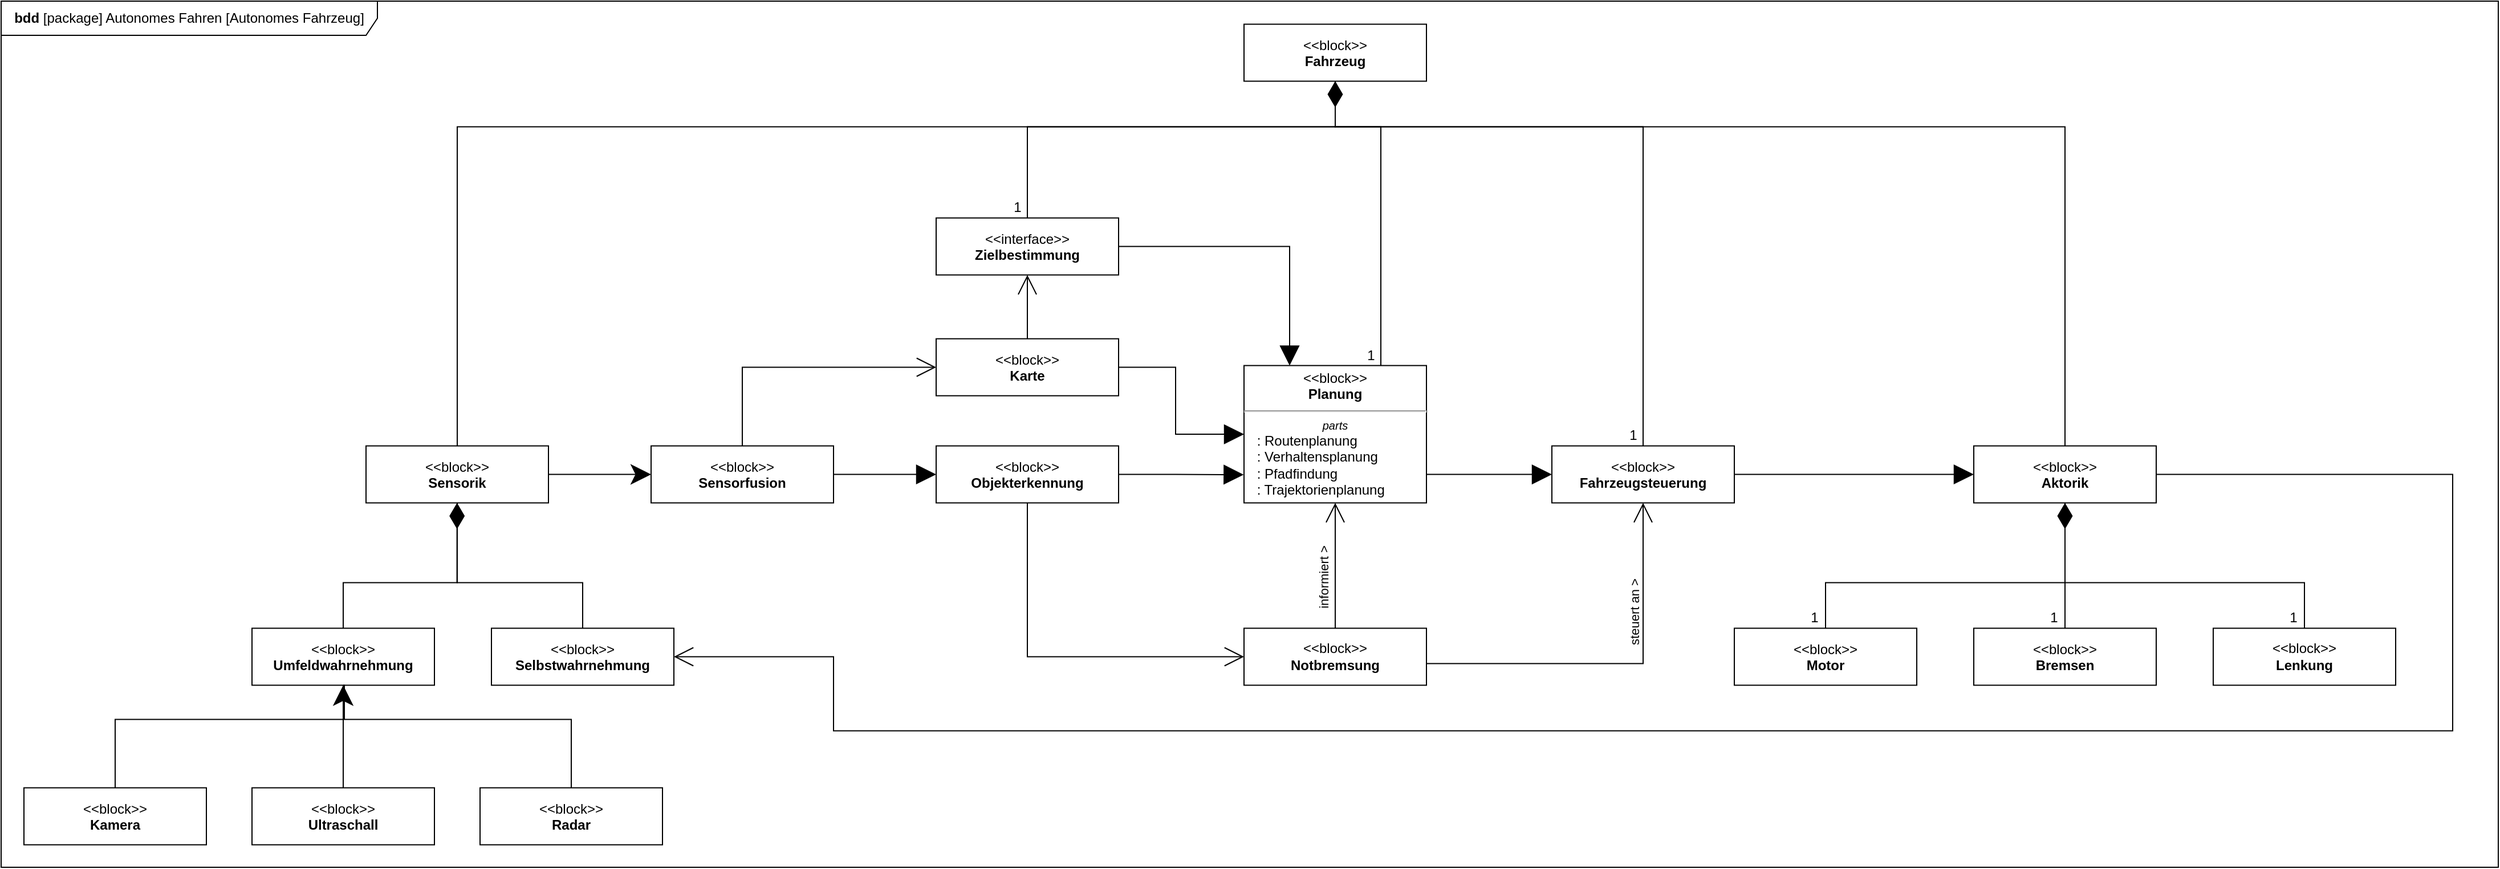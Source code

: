 <mxfile version="22.1.18" type="device">
  <diagram id="bMepcJKHhawCyAvMjVsu" name="v2">
    <mxGraphModel dx="3607" dy="1188" grid="1" gridSize="10" guides="1" tooltips="1" connect="1" arrows="1" fold="1" page="1" pageScale="1" pageWidth="850" pageHeight="1100" math="0" shadow="0">
      <root>
        <mxCell id="0" />
        <mxCell id="1" parent="0" />
        <mxCell id="xGJjlxiRfiB6k2hYQBMe-21" style="edgeStyle=orthogonalEdgeStyle;rounded=0;orthogonalLoop=1;jettySize=auto;html=1;exitX=1;exitY=0.5;exitDx=0;exitDy=0;entryX=0;entryY=0.5;entryDx=0;entryDy=0;endSize=15;endArrow=block;endFill=1;" parent="1" source="xGJjlxiRfiB6k2hYQBMe-2" target="xGJjlxiRfiB6k2hYQBMe-10" edge="1">
          <mxGeometry relative="1" as="geometry" />
        </mxCell>
        <mxCell id="J9VCgambrHtC4VQbxY_9-2" style="edgeStyle=orthogonalEdgeStyle;rounded=0;orthogonalLoop=1;jettySize=auto;html=1;exitX=0.5;exitY=0;exitDx=0;exitDy=0;entryX=0;entryY=0.5;entryDx=0;entryDy=0;endSize=15;endArrow=open;endFill=0;" parent="1" source="xGJjlxiRfiB6k2hYQBMe-2" target="xGJjlxiRfiB6k2hYQBMe-7" edge="1">
          <mxGeometry relative="1" as="geometry">
            <Array as="points">
              <mxPoint x="-1040" y="331.25" />
            </Array>
          </mxGeometry>
        </mxCell>
        <mxCell id="xGJjlxiRfiB6k2hYQBMe-2" value="&lt;p&gt;&amp;lt;&amp;lt;block&amp;gt;&amp;gt;&lt;br&gt;&lt;b&gt;Sensorfusion&lt;/b&gt;&lt;br&gt;&lt;/p&gt;" style="shape=rect;html=1;overflow=fill;whiteSpace=wrap;align=center;" parent="1" vertex="1">
          <mxGeometry x="-1120" y="400.25" width="160" height="50" as="geometry" />
        </mxCell>
        <mxCell id="J9VCgambrHtC4VQbxY_9-14" style="edgeStyle=orthogonalEdgeStyle;rounded=0;orthogonalLoop=1;jettySize=auto;html=1;exitX=0.5;exitY=0;exitDx=0;exitDy=0;endArrow=none;endFill=0;" parent="1" source="xGJjlxiRfiB6k2hYQBMe-3" edge="1">
          <mxGeometry relative="1" as="geometry">
            <mxPoint x="-1290" y="450.25" as="targetPoint" />
            <Array as="points">
              <mxPoint x="-1180" y="520.25" />
              <mxPoint x="-1290" y="520.25" />
            </Array>
          </mxGeometry>
        </mxCell>
        <mxCell id="xGJjlxiRfiB6k2hYQBMe-3" value="&lt;p&gt;&amp;lt;&amp;lt;block&amp;gt;&amp;gt;&lt;br&gt;&lt;b&gt;Selbstwahrnehmung&lt;/b&gt;&lt;/p&gt;&lt;p&gt;&lt;b&gt;{abstract}&lt;/b&gt;&lt;/p&gt;" style="shape=rect;html=1;overflow=fill;whiteSpace=wrap;align=center;" parent="1" vertex="1">
          <mxGeometry x="-1260" y="560.25" width="160" height="50" as="geometry" />
        </mxCell>
        <mxCell id="xGJjlxiRfiB6k2hYQBMe-4" value="&lt;p&gt;&amp;lt;&amp;lt;block&amp;gt;&amp;gt;&lt;br&gt;&lt;b&gt;Umfeldwahrnehmung&lt;/b&gt;&lt;/p&gt;" style="shape=rect;html=1;overflow=fill;whiteSpace=wrap;align=center;" parent="1" vertex="1">
          <mxGeometry x="-1470" y="560.25" width="160" height="50" as="geometry" />
        </mxCell>
        <mxCell id="J9VCgambrHtC4VQbxY_9-15" style="edgeStyle=orthogonalEdgeStyle;rounded=0;orthogonalLoop=1;jettySize=auto;html=1;exitX=0.5;exitY=0;exitDx=0;exitDy=0;entryX=0.5;entryY=1;entryDx=0;entryDy=0;endSize=15;" parent="1" source="xGJjlxiRfiB6k2hYQBMe-5" target="xGJjlxiRfiB6k2hYQBMe-4" edge="1">
          <mxGeometry relative="1" as="geometry">
            <Array as="points">
              <mxPoint x="-1390" y="630.25" />
              <mxPoint x="-1390" y="630.25" />
            </Array>
          </mxGeometry>
        </mxCell>
        <mxCell id="xGJjlxiRfiB6k2hYQBMe-5" value="&lt;p&gt;&amp;lt;&amp;lt;block&amp;gt;&amp;gt;&lt;br&gt;&lt;b&gt;Ultraschall&lt;/b&gt;&lt;/p&gt;" style="shape=rect;html=1;overflow=fill;whiteSpace=wrap;align=center;" parent="1" vertex="1">
          <mxGeometry x="-1470" y="700.25" width="160" height="50" as="geometry" />
        </mxCell>
        <mxCell id="xGJjlxiRfiB6k2hYQBMe-9" style="edgeStyle=orthogonalEdgeStyle;rounded=0;orthogonalLoop=1;jettySize=auto;html=1;exitX=1;exitY=0.5;exitDx=0;exitDy=0;entryX=0;entryY=0.5;entryDx=0;entryDy=0;endSize=15;" parent="1" source="xGJjlxiRfiB6k2hYQBMe-6" target="xGJjlxiRfiB6k2hYQBMe-2" edge="1">
          <mxGeometry relative="1" as="geometry" />
        </mxCell>
        <mxCell id="xGJjlxiRfiB6k2hYQBMe-6" value="&lt;p&gt;&amp;lt;&amp;lt;block&amp;gt;&amp;gt;&lt;br&gt;&lt;b&gt;Sensorik&lt;/b&gt;&lt;/p&gt;" style="shape=rect;html=1;overflow=fill;whiteSpace=wrap;align=center;" parent="1" vertex="1">
          <mxGeometry x="-1370" y="400.25" width="160" height="50" as="geometry" />
        </mxCell>
        <mxCell id="J9VCgambrHtC4VQbxY_9-41" style="edgeStyle=orthogonalEdgeStyle;rounded=0;orthogonalLoop=1;jettySize=auto;html=1;exitX=1;exitY=0.5;exitDx=0;exitDy=0;endSize=15;endArrow=block;endFill=1;" parent="1" source="xGJjlxiRfiB6k2hYQBMe-7" target="xGJjlxiRfiB6k2hYQBMe-13" edge="1">
          <mxGeometry relative="1" as="geometry" />
        </mxCell>
        <mxCell id="J9VCgambrHtC4VQbxY_9-57" style="edgeStyle=orthogonalEdgeStyle;rounded=0;orthogonalLoop=1;jettySize=auto;html=1;exitX=0.5;exitY=0;exitDx=0;exitDy=0;entryX=0.5;entryY=1;entryDx=0;entryDy=0;endSize=15;endArrow=open;endFill=0;" parent="1" source="xGJjlxiRfiB6k2hYQBMe-7" target="xGJjlxiRfiB6k2hYQBMe-28" edge="1">
          <mxGeometry relative="1" as="geometry" />
        </mxCell>
        <mxCell id="xGJjlxiRfiB6k2hYQBMe-7" value="&lt;p&gt;&amp;lt;&amp;lt;block&amp;gt;&amp;gt;&lt;br&gt;&lt;b&gt;Karte&lt;/b&gt;&lt;br&gt;&lt;/p&gt;" style="shape=rect;html=1;overflow=fill;whiteSpace=wrap;align=center;" parent="1" vertex="1">
          <mxGeometry x="-870" y="306.25" width="160" height="50" as="geometry" />
        </mxCell>
        <mxCell id="xGJjlxiRfiB6k2hYQBMe-10" value="&lt;p&gt;&amp;lt;&amp;lt;block&amp;gt;&amp;gt;&lt;br&gt;&lt;b&gt;Objekterkennung&lt;/b&gt;&lt;br&gt;&lt;/p&gt;" style="shape=rect;html=1;overflow=fill;whiteSpace=wrap;align=center;" parent="1" vertex="1">
          <mxGeometry x="-870" y="400.25" width="160" height="50" as="geometry" />
        </mxCell>
        <mxCell id="xGJjlxiRfiB6k2hYQBMe-17" style="edgeStyle=orthogonalEdgeStyle;rounded=0;orthogonalLoop=1;jettySize=auto;html=1;exitX=1;exitY=0.5;exitDx=0;exitDy=0;entryX=0;entryY=0.5;entryDx=0;entryDy=0;endSize=15;endArrow=block;endFill=1;" parent="1" source="xGJjlxiRfiB6k2hYQBMe-13" target="xGJjlxiRfiB6k2hYQBMe-15" edge="1">
          <mxGeometry relative="1" as="geometry">
            <Array as="points">
              <mxPoint x="-440" y="425.25" />
            </Array>
          </mxGeometry>
        </mxCell>
        <mxCell id="J9VCgambrHtC4VQbxY_9-50" style="edgeStyle=orthogonalEdgeStyle;rounded=0;orthogonalLoop=1;jettySize=auto;html=1;exitX=0.75;exitY=0;exitDx=0;exitDy=0;entryX=0.5;entryY=1;entryDx=0;entryDy=0;" parent="1" source="xGJjlxiRfiB6k2hYQBMe-13" target="J9VCgambrHtC4VQbxY_9-42" edge="1">
          <mxGeometry relative="1" as="geometry">
            <Array as="points">
              <mxPoint x="-480" y="120.25" />
              <mxPoint x="-520" y="120.25" />
            </Array>
          </mxGeometry>
        </mxCell>
        <mxCell id="xGJjlxiRfiB6k2hYQBMe-13" value="&lt;p style=&quot;margin:0px;margin-top:4px;text-align:center;&quot;&gt;&amp;lt;&amp;lt;block&amp;gt;&amp;gt;&lt;br&gt;&lt;b&gt;Planung&lt;/b&gt;&lt;br&gt;&lt;/p&gt;&lt;hr&gt;&lt;p style=&quot;font-size:10px;margin:0px;text-align:center;&quot;&gt;&lt;i&gt;parts&lt;/i&gt;&lt;/p&gt;&lt;p style=&quot;margin:0px;margin-left:8px;text-align:left;&quot;&gt;&amp;nbsp;: Routenplanung&lt;/p&gt;&lt;p style=&quot;margin:0px;margin-left:8px;text-align:left;&quot;&gt;&amp;nbsp;: Verhaltensplanung&lt;br&gt;&lt;/p&gt;&lt;p style=&quot;margin:0px;margin-left:8px;text-align:left;&quot;&gt;&amp;nbsp;: Pfadfindung&lt;/p&gt;&lt;p style=&quot;margin:0px;margin-left:8px;text-align:left;&quot;&gt;&amp;nbsp;: Trajektorienplanung&lt;br&gt;&lt;/p&gt;&lt;p style=&quot;margin:0px;margin-left:8px;text-align:left;&quot;&gt;&lt;br&gt;&lt;/p&gt;&lt;p style=&quot;margin:0px;margin-left:8px;text-align:left;&quot;&gt;&lt;br&gt;&lt;/p&gt;" style="shape=rect;html=1;overflow=fill;verticalAlign=top;align=left;whiteSpace=wrap;" parent="1" vertex="1">
          <mxGeometry x="-600" y="329.75" width="160" height="120.5" as="geometry" />
        </mxCell>
        <mxCell id="J9VCgambrHtC4VQbxY_9-30" style="edgeStyle=orthogonalEdgeStyle;rounded=0;orthogonalLoop=1;jettySize=auto;html=1;exitX=1;exitY=0.5;exitDx=0;exitDy=0;entryX=0;entryY=0.5;entryDx=0;entryDy=0;endSize=15;endArrow=block;endFill=1;" parent="1" source="xGJjlxiRfiB6k2hYQBMe-15" target="xGJjlxiRfiB6k2hYQBMe-16" edge="1">
          <mxGeometry relative="1" as="geometry" />
        </mxCell>
        <mxCell id="J9VCgambrHtC4VQbxY_9-49" style="edgeStyle=orthogonalEdgeStyle;rounded=0;orthogonalLoop=1;jettySize=auto;html=1;exitX=0.5;exitY=0;exitDx=0;exitDy=0;entryX=0.5;entryY=1;entryDx=0;entryDy=0;" parent="1" source="xGJjlxiRfiB6k2hYQBMe-15" target="J9VCgambrHtC4VQbxY_9-42" edge="1">
          <mxGeometry relative="1" as="geometry">
            <Array as="points">
              <mxPoint x="-250" y="120.25" />
              <mxPoint x="-520" y="120.25" />
            </Array>
          </mxGeometry>
        </mxCell>
        <mxCell id="xGJjlxiRfiB6k2hYQBMe-15" value="&lt;p&gt;&amp;lt;&amp;lt;block&amp;gt;&amp;gt;&lt;br&gt;&lt;b&gt;Fahrzeugsteuerung&lt;/b&gt;&lt;/p&gt;" style="shape=rect;html=1;overflow=fill;whiteSpace=wrap;align=center;" parent="1" vertex="1">
          <mxGeometry x="-330" y="400.25" width="160" height="50" as="geometry" />
        </mxCell>
        <mxCell id="J9VCgambrHtC4VQbxY_9-10" style="edgeStyle=orthogonalEdgeStyle;rounded=0;orthogonalLoop=1;jettySize=auto;html=1;exitX=1;exitY=0.5;exitDx=0;exitDy=0;entryX=1;entryY=0.5;entryDx=0;entryDy=0;endSize=15;endArrow=open;endFill=0;" parent="1" source="xGJjlxiRfiB6k2hYQBMe-16" target="xGJjlxiRfiB6k2hYQBMe-3" edge="1">
          <mxGeometry relative="1" as="geometry">
            <mxPoint x="70" y="356.25" as="sourcePoint" />
            <mxPoint x="-940.0" y="791.75" as="targetPoint" />
            <Array as="points">
              <mxPoint x="460" y="425.25" />
              <mxPoint x="460" y="650.25" />
              <mxPoint x="-960" y="650.25" />
              <mxPoint x="-960" y="585.25" />
            </Array>
          </mxGeometry>
        </mxCell>
        <mxCell id="J9VCgambrHtC4VQbxY_9-48" style="edgeStyle=orthogonalEdgeStyle;rounded=0;orthogonalLoop=1;jettySize=auto;html=1;entryX=0.5;entryY=1;entryDx=0;entryDy=0;endArrow=none;endFill=0;" parent="1" target="J9VCgambrHtC4VQbxY_9-42" edge="1">
          <mxGeometry relative="1" as="geometry">
            <mxPoint x="120" y="400.25" as="sourcePoint" />
            <Array as="points">
              <mxPoint x="120" y="120.25" />
              <mxPoint x="-520" y="120.25" />
            </Array>
          </mxGeometry>
        </mxCell>
        <mxCell id="xGJjlxiRfiB6k2hYQBMe-16" value="&lt;p&gt;&amp;lt;&amp;lt;block&amp;gt;&amp;gt;&lt;br&gt;&lt;b&gt;Aktorik&lt;/b&gt;&lt;/p&gt;" style="shape=rect;html=1;overflow=fill;whiteSpace=wrap;align=center;" parent="1" vertex="1">
          <mxGeometry x="40" y="400.25" width="160" height="50" as="geometry" />
        </mxCell>
        <mxCell id="J9VCgambrHtC4VQbxY_9-51" style="edgeStyle=orthogonalEdgeStyle;rounded=0;orthogonalLoop=1;jettySize=auto;html=1;exitX=0.5;exitY=0;exitDx=0;exitDy=0;entryX=0.5;entryY=1;entryDx=0;entryDy=0;endArrow=none;endFill=0;" parent="1" source="xGJjlxiRfiB6k2hYQBMe-28" target="J9VCgambrHtC4VQbxY_9-42" edge="1">
          <mxGeometry relative="1" as="geometry">
            <Array as="points">
              <mxPoint x="-790" y="120.25" />
              <mxPoint x="-520" y="120.25" />
            </Array>
          </mxGeometry>
        </mxCell>
        <mxCell id="J9VCgambrHtC4VQbxY_9-52" style="edgeStyle=orthogonalEdgeStyle;rounded=0;orthogonalLoop=1;jettySize=auto;html=1;exitX=1;exitY=0.5;exitDx=0;exitDy=0;entryX=0.25;entryY=0;entryDx=0;entryDy=0;endSize=15;endArrow=block;endFill=1;" parent="1" source="xGJjlxiRfiB6k2hYQBMe-28" target="xGJjlxiRfiB6k2hYQBMe-13" edge="1">
          <mxGeometry relative="1" as="geometry" />
        </mxCell>
        <mxCell id="xGJjlxiRfiB6k2hYQBMe-28" value="&lt;p&gt;&amp;lt;&amp;lt;interface&amp;gt;&amp;gt;&lt;br&gt;&lt;b&gt;Zielbestimmung&lt;/b&gt;&lt;/p&gt;" style="shape=rect;html=1;overflow=fill;whiteSpace=wrap;align=center;" parent="1" vertex="1">
          <mxGeometry x="-870" y="200.25" width="160" height="50" as="geometry" />
        </mxCell>
        <mxCell id="J9VCgambrHtC4VQbxY_9-27" style="edgeStyle=orthogonalEdgeStyle;rounded=0;orthogonalLoop=1;jettySize=auto;html=1;exitX=0.5;exitY=0;exitDx=0;exitDy=0;entryX=0.5;entryY=1;entryDx=0;entryDy=0;endArrow=open;endFill=0;endSize=15;" parent="1" source="J9VCgambrHtC4VQbxY_9-3" target="xGJjlxiRfiB6k2hYQBMe-13" edge="1">
          <mxGeometry relative="1" as="geometry" />
        </mxCell>
        <mxCell id="J9VCgambrHtC4VQbxY_9-28" value="informiert &amp;gt;" style="edgeLabel;html=1;align=center;verticalAlign=middle;resizable=0;points=[];rotation=-90;" parent="J9VCgambrHtC4VQbxY_9-27" vertex="1" connectable="0">
          <mxGeometry x="0.009" y="3" relative="1" as="geometry">
            <mxPoint x="-8" y="11" as="offset" />
          </mxGeometry>
        </mxCell>
        <mxCell id="J9VCgambrHtC4VQbxY_9-3" value="&amp;lt;&amp;lt;block&amp;gt;&amp;gt;&lt;br&gt;&lt;b&gt;Notbremsung&lt;/b&gt;" style="rounded=0;whiteSpace=wrap;html=1;" parent="1" vertex="1">
          <mxGeometry x="-600" y="560.25" width="160" height="50" as="geometry" />
        </mxCell>
        <mxCell id="J9VCgambrHtC4VQbxY_9-4" style="edgeStyle=orthogonalEdgeStyle;rounded=0;orthogonalLoop=1;jettySize=auto;html=1;exitX=0.5;exitY=1;exitDx=0;exitDy=0;entryX=0;entryY=0.5;entryDx=0;entryDy=0;fontSize=12;startSize=8;endSize=15;endArrow=open;endFill=0;" parent="1" source="xGJjlxiRfiB6k2hYQBMe-10" target="J9VCgambrHtC4VQbxY_9-3" edge="1">
          <mxGeometry relative="1" as="geometry">
            <mxPoint x="-970" y="480.25" as="sourcePoint" />
          </mxGeometry>
        </mxCell>
        <mxCell id="J9VCgambrHtC4VQbxY_9-7" style="edgeStyle=orthogonalEdgeStyle;rounded=0;orthogonalLoop=1;jettySize=auto;html=1;endArrow=open;endFill=0;endSize=15;strokeWidth=1;exitX=1;exitY=0.5;exitDx=0;exitDy=0;entryX=0.5;entryY=1;entryDx=0;entryDy=0;" parent="1" source="J9VCgambrHtC4VQbxY_9-3" target="xGJjlxiRfiB6k2hYQBMe-15" edge="1">
          <mxGeometry relative="1" as="geometry">
            <Array as="points">
              <mxPoint x="-440" y="591.25" />
              <mxPoint x="-250" y="591.25" />
            </Array>
            <mxPoint x="-190" y="477.25" as="targetPoint" />
          </mxGeometry>
        </mxCell>
        <mxCell id="J9VCgambrHtC4VQbxY_9-8" value="steuert an &amp;gt;" style="edgeLabel;html=1;align=center;verticalAlign=middle;resizable=0;points=[];rotation=-90;" parent="J9VCgambrHtC4VQbxY_9-7" vertex="1" connectable="0">
          <mxGeometry x="0.156" y="4" relative="1" as="geometry">
            <mxPoint x="-7" y="-41" as="offset" />
          </mxGeometry>
        </mxCell>
        <mxCell id="J9VCgambrHtC4VQbxY_9-9" style="rounded=0;orthogonalLoop=1;jettySize=auto;html=1;fontSize=12;endArrow=diamondThin;endFill=1;endSize=20;exitX=0.5;exitY=0;exitDx=0;exitDy=0;entryX=0.5;entryY=1;entryDx=0;entryDy=0;edgeStyle=orthogonalEdgeStyle;" parent="1" source="xGJjlxiRfiB6k2hYQBMe-4" edge="1">
          <mxGeometry relative="1" as="geometry">
            <mxPoint x="-1290.16" y="450.25" as="targetPoint" />
            <mxPoint x="-1290.16" y="538.25" as="sourcePoint" />
            <Array as="points">
              <mxPoint x="-1390" y="520.25" />
              <mxPoint x="-1290" y="520.25" />
            </Array>
          </mxGeometry>
        </mxCell>
        <mxCell id="J9VCgambrHtC4VQbxY_9-29" style="edgeStyle=orthogonalEdgeStyle;rounded=0;orthogonalLoop=1;jettySize=auto;html=1;exitX=1;exitY=0.5;exitDx=0;exitDy=0;entryX=-0.002;entryY=0.795;entryDx=0;entryDy=0;entryPerimeter=0;endSize=15;endArrow=block;endFill=1;" parent="1" source="xGJjlxiRfiB6k2hYQBMe-10" target="xGJjlxiRfiB6k2hYQBMe-13" edge="1">
          <mxGeometry relative="1" as="geometry" />
        </mxCell>
        <mxCell id="J9VCgambrHtC4VQbxY_9-31" value="&lt;p&gt;&amp;lt;&amp;lt;block&amp;gt;&amp;gt;&lt;br&gt;&lt;b&gt;Motor&lt;/b&gt;&lt;br&gt;&lt;/p&gt;" style="shape=rect;html=1;overflow=fill;whiteSpace=wrap;align=center;" parent="1" vertex="1">
          <mxGeometry x="-170" y="560.25" width="160" height="50" as="geometry" />
        </mxCell>
        <mxCell id="J9VCgambrHtC4VQbxY_9-39" style="edgeStyle=orthogonalEdgeStyle;rounded=0;orthogonalLoop=1;jettySize=auto;html=1;exitX=0.5;exitY=0;exitDx=0;exitDy=0;entryX=0.5;entryY=1;entryDx=0;entryDy=0;endArrow=none;endFill=0;" parent="1" source="J9VCgambrHtC4VQbxY_9-32" target="xGJjlxiRfiB6k2hYQBMe-16" edge="1">
          <mxGeometry relative="1" as="geometry" />
        </mxCell>
        <mxCell id="J9VCgambrHtC4VQbxY_9-32" value="&lt;p&gt;&amp;lt;&amp;lt;block&amp;gt;&amp;gt;&lt;br&gt;&lt;b&gt;Bremsen&lt;/b&gt;&lt;br&gt;&lt;/p&gt;" style="shape=rect;html=1;overflow=fill;whiteSpace=wrap;align=center;" parent="1" vertex="1">
          <mxGeometry x="40" y="560.25" width="160" height="50" as="geometry" />
        </mxCell>
        <mxCell id="J9VCgambrHtC4VQbxY_9-33" value="&amp;lt;&amp;lt;block&amp;gt;&amp;gt;&lt;br&gt;&lt;b&gt;Lenkung&lt;/b&gt;" style="rounded=0;whiteSpace=wrap;html=1;" parent="1" vertex="1">
          <mxGeometry x="250" y="560.25" width="160" height="50" as="geometry" />
        </mxCell>
        <mxCell id="J9VCgambrHtC4VQbxY_9-34" style="edgeStyle=orthogonalEdgeStyle;rounded=0;orthogonalLoop=1;jettySize=auto;html=1;fontSize=12;endArrow=diamondThin;endFill=1;endSize=20;exitX=0.5;exitY=0;exitDx=0;exitDy=0;entryX=0.5;entryY=1;entryDx=0;entryDy=0;" parent="1" source="J9VCgambrHtC4VQbxY_9-33" edge="1">
          <mxGeometry relative="1" as="geometry">
            <mxPoint x="120" y="450.25" as="targetPoint" />
            <Array as="points">
              <mxPoint x="330" y="520.25" />
              <mxPoint x="120" y="520.25" />
            </Array>
            <mxPoint x="300" y="648.25" as="sourcePoint" />
          </mxGeometry>
        </mxCell>
        <mxCell id="J9VCgambrHtC4VQbxY_9-35" value="1" style="edgeLabel;html=1;align=center;verticalAlign=middle;resizable=0;points=[];fontSize=12;" parent="J9VCgambrHtC4VQbxY_9-34" vertex="1" connectable="0">
          <mxGeometry x="-0.687" y="-2" relative="1" as="geometry">
            <mxPoint y="32" as="offset" />
          </mxGeometry>
        </mxCell>
        <mxCell id="J9VCgambrHtC4VQbxY_9-36" value="1" style="edgeLabel;html=1;align=center;verticalAlign=middle;resizable=0;points=[];fontSize=12;" parent="J9VCgambrHtC4VQbxY_9-34" vertex="1" connectable="0">
          <mxGeometry x="-0.687" y="-2" relative="1" as="geometry">
            <mxPoint x="-210" y="32" as="offset" />
          </mxGeometry>
        </mxCell>
        <mxCell id="J9VCgambrHtC4VQbxY_9-37" value="1" style="edgeLabel;html=1;align=center;verticalAlign=middle;resizable=0;points=[];fontSize=12;" parent="J9VCgambrHtC4VQbxY_9-34" vertex="1" connectable="0">
          <mxGeometry x="-0.687" y="-2" relative="1" as="geometry">
            <mxPoint x="-420" y="32" as="offset" />
          </mxGeometry>
        </mxCell>
        <mxCell id="J9VCgambrHtC4VQbxY_9-53" value="1" style="edgeLabel;html=1;align=center;verticalAlign=middle;resizable=0;points=[];fontSize=12;" parent="J9VCgambrHtC4VQbxY_9-34" vertex="1" connectable="0">
          <mxGeometry x="-0.687" y="-2" relative="1" as="geometry">
            <mxPoint x="-579" y="-128" as="offset" />
          </mxGeometry>
        </mxCell>
        <mxCell id="J9VCgambrHtC4VQbxY_9-54" value="1" style="edgeLabel;html=1;align=center;verticalAlign=middle;resizable=0;points=[];fontSize=12;" parent="J9VCgambrHtC4VQbxY_9-34" vertex="1" connectable="0">
          <mxGeometry x="-0.687" y="-2" relative="1" as="geometry">
            <mxPoint x="-1119" y="-328" as="offset" />
          </mxGeometry>
        </mxCell>
        <mxCell id="J9VCgambrHtC4VQbxY_9-55" value="1" style="edgeLabel;html=1;align=center;verticalAlign=middle;resizable=0;points=[];fontSize=12;" parent="J9VCgambrHtC4VQbxY_9-34" vertex="1" connectable="0">
          <mxGeometry x="-0.687" y="-2" relative="1" as="geometry">
            <mxPoint x="-809" y="-198" as="offset" />
          </mxGeometry>
        </mxCell>
        <mxCell id="J9VCgambrHtC4VQbxY_9-38" style="edgeStyle=orthogonalEdgeStyle;rounded=0;orthogonalLoop=1;jettySize=auto;html=1;exitX=0.5;exitY=0;exitDx=0;exitDy=0;entryX=0.5;entryY=1;entryDx=0;entryDy=0;fontSize=12;startSize=8;endSize=15;endArrow=none;endFill=0;" parent="1" source="J9VCgambrHtC4VQbxY_9-31" edge="1">
          <mxGeometry relative="1" as="geometry">
            <Array as="points">
              <mxPoint x="-90" y="520.25" />
              <mxPoint x="120" y="520.25" />
            </Array>
            <mxPoint x="120" y="450.25" as="targetPoint" />
          </mxGeometry>
        </mxCell>
        <mxCell id="LFQn_cGnjPwSd7bNtoK0-9" value="&lt;b&gt;bdd&lt;/b&gt; [package] Autonomes Fahren [Autonomes Fahrzeug]" style="shape=umlFrame;whiteSpace=wrap;html=1;width=330;height=30;" parent="1" vertex="1">
          <mxGeometry x="-1690" y="10" width="2190" height="760" as="geometry" />
        </mxCell>
        <mxCell id="J9VCgambrHtC4VQbxY_9-42" value="&lt;p&gt;&amp;lt;&amp;lt;block&amp;gt;&amp;gt;&lt;br&gt;&lt;b&gt;Fahrzeug&lt;/b&gt;&lt;/p&gt;" style="shape=rect;html=1;overflow=fill;whiteSpace=wrap;align=center;" parent="1" vertex="1">
          <mxGeometry x="-600" y="30.25" width="160" height="50" as="geometry" />
        </mxCell>
        <mxCell id="J9VCgambrHtC4VQbxY_9-43" style="rounded=0;orthogonalLoop=1;jettySize=auto;html=1;fontSize=12;endArrow=diamondThin;endFill=1;endSize=20;exitX=0.5;exitY=0;exitDx=0;exitDy=0;entryX=0.5;entryY=1;entryDx=0;entryDy=0;edgeStyle=orthogonalEdgeStyle;" parent="1" source="xGJjlxiRfiB6k2hYQBMe-6" target="J9VCgambrHtC4VQbxY_9-42" edge="1">
          <mxGeometry relative="1" as="geometry">
            <mxPoint x="-470.08" y="120.25" as="targetPoint" />
            <mxPoint x="-569.92" y="230.25" as="sourcePoint" />
            <Array as="points">
              <mxPoint x="-1290" y="120.25" />
              <mxPoint x="-520" y="120.25" />
            </Array>
          </mxGeometry>
        </mxCell>
        <mxCell id="npD7T2ZgBS6S0njRWlKZ-5" style="edgeStyle=orthogonalEdgeStyle;rounded=0;orthogonalLoop=1;jettySize=auto;html=1;exitX=0.5;exitY=0;exitDx=0;exitDy=0;endArrow=none;endFill=0;" edge="1" parent="1" source="npD7T2ZgBS6S0njRWlKZ-1">
          <mxGeometry relative="1" as="geometry">
            <mxPoint x="-1390" y="610.25" as="targetPoint" />
            <Array as="points">
              <mxPoint x="-1190" y="640.25" />
              <mxPoint x="-1389" y="640.25" />
            </Array>
          </mxGeometry>
        </mxCell>
        <mxCell id="npD7T2ZgBS6S0njRWlKZ-1" value="&lt;p&gt;&amp;lt;&amp;lt;block&amp;gt;&amp;gt;&lt;br&gt;&lt;b&gt;Radar&lt;/b&gt;&lt;/p&gt;" style="shape=rect;html=1;overflow=fill;whiteSpace=wrap;align=center;" vertex="1" parent="1">
          <mxGeometry x="-1270" y="700.25" width="160" height="50" as="geometry" />
        </mxCell>
        <mxCell id="npD7T2ZgBS6S0njRWlKZ-4" style="edgeStyle=orthogonalEdgeStyle;rounded=0;orthogonalLoop=1;jettySize=auto;html=1;exitX=0.5;exitY=0;exitDx=0;exitDy=0;entryX=0.5;entryY=1;entryDx=0;entryDy=0;endArrow=none;endFill=0;" edge="1" parent="1" source="npD7T2ZgBS6S0njRWlKZ-2" target="xGJjlxiRfiB6k2hYQBMe-4">
          <mxGeometry relative="1" as="geometry">
            <Array as="points">
              <mxPoint x="-1590" y="640.25" />
              <mxPoint x="-1390" y="640.25" />
            </Array>
          </mxGeometry>
        </mxCell>
        <mxCell id="npD7T2ZgBS6S0njRWlKZ-2" value="&lt;p&gt;&amp;lt;&amp;lt;block&amp;gt;&amp;gt;&lt;br&gt;&lt;b&gt;Kamera&lt;/b&gt;&lt;/p&gt;" style="shape=rect;html=1;overflow=fill;whiteSpace=wrap;align=center;" vertex="1" parent="1">
          <mxGeometry x="-1670" y="700.25" width="160" height="50" as="geometry" />
        </mxCell>
      </root>
    </mxGraphModel>
  </diagram>
</mxfile>

